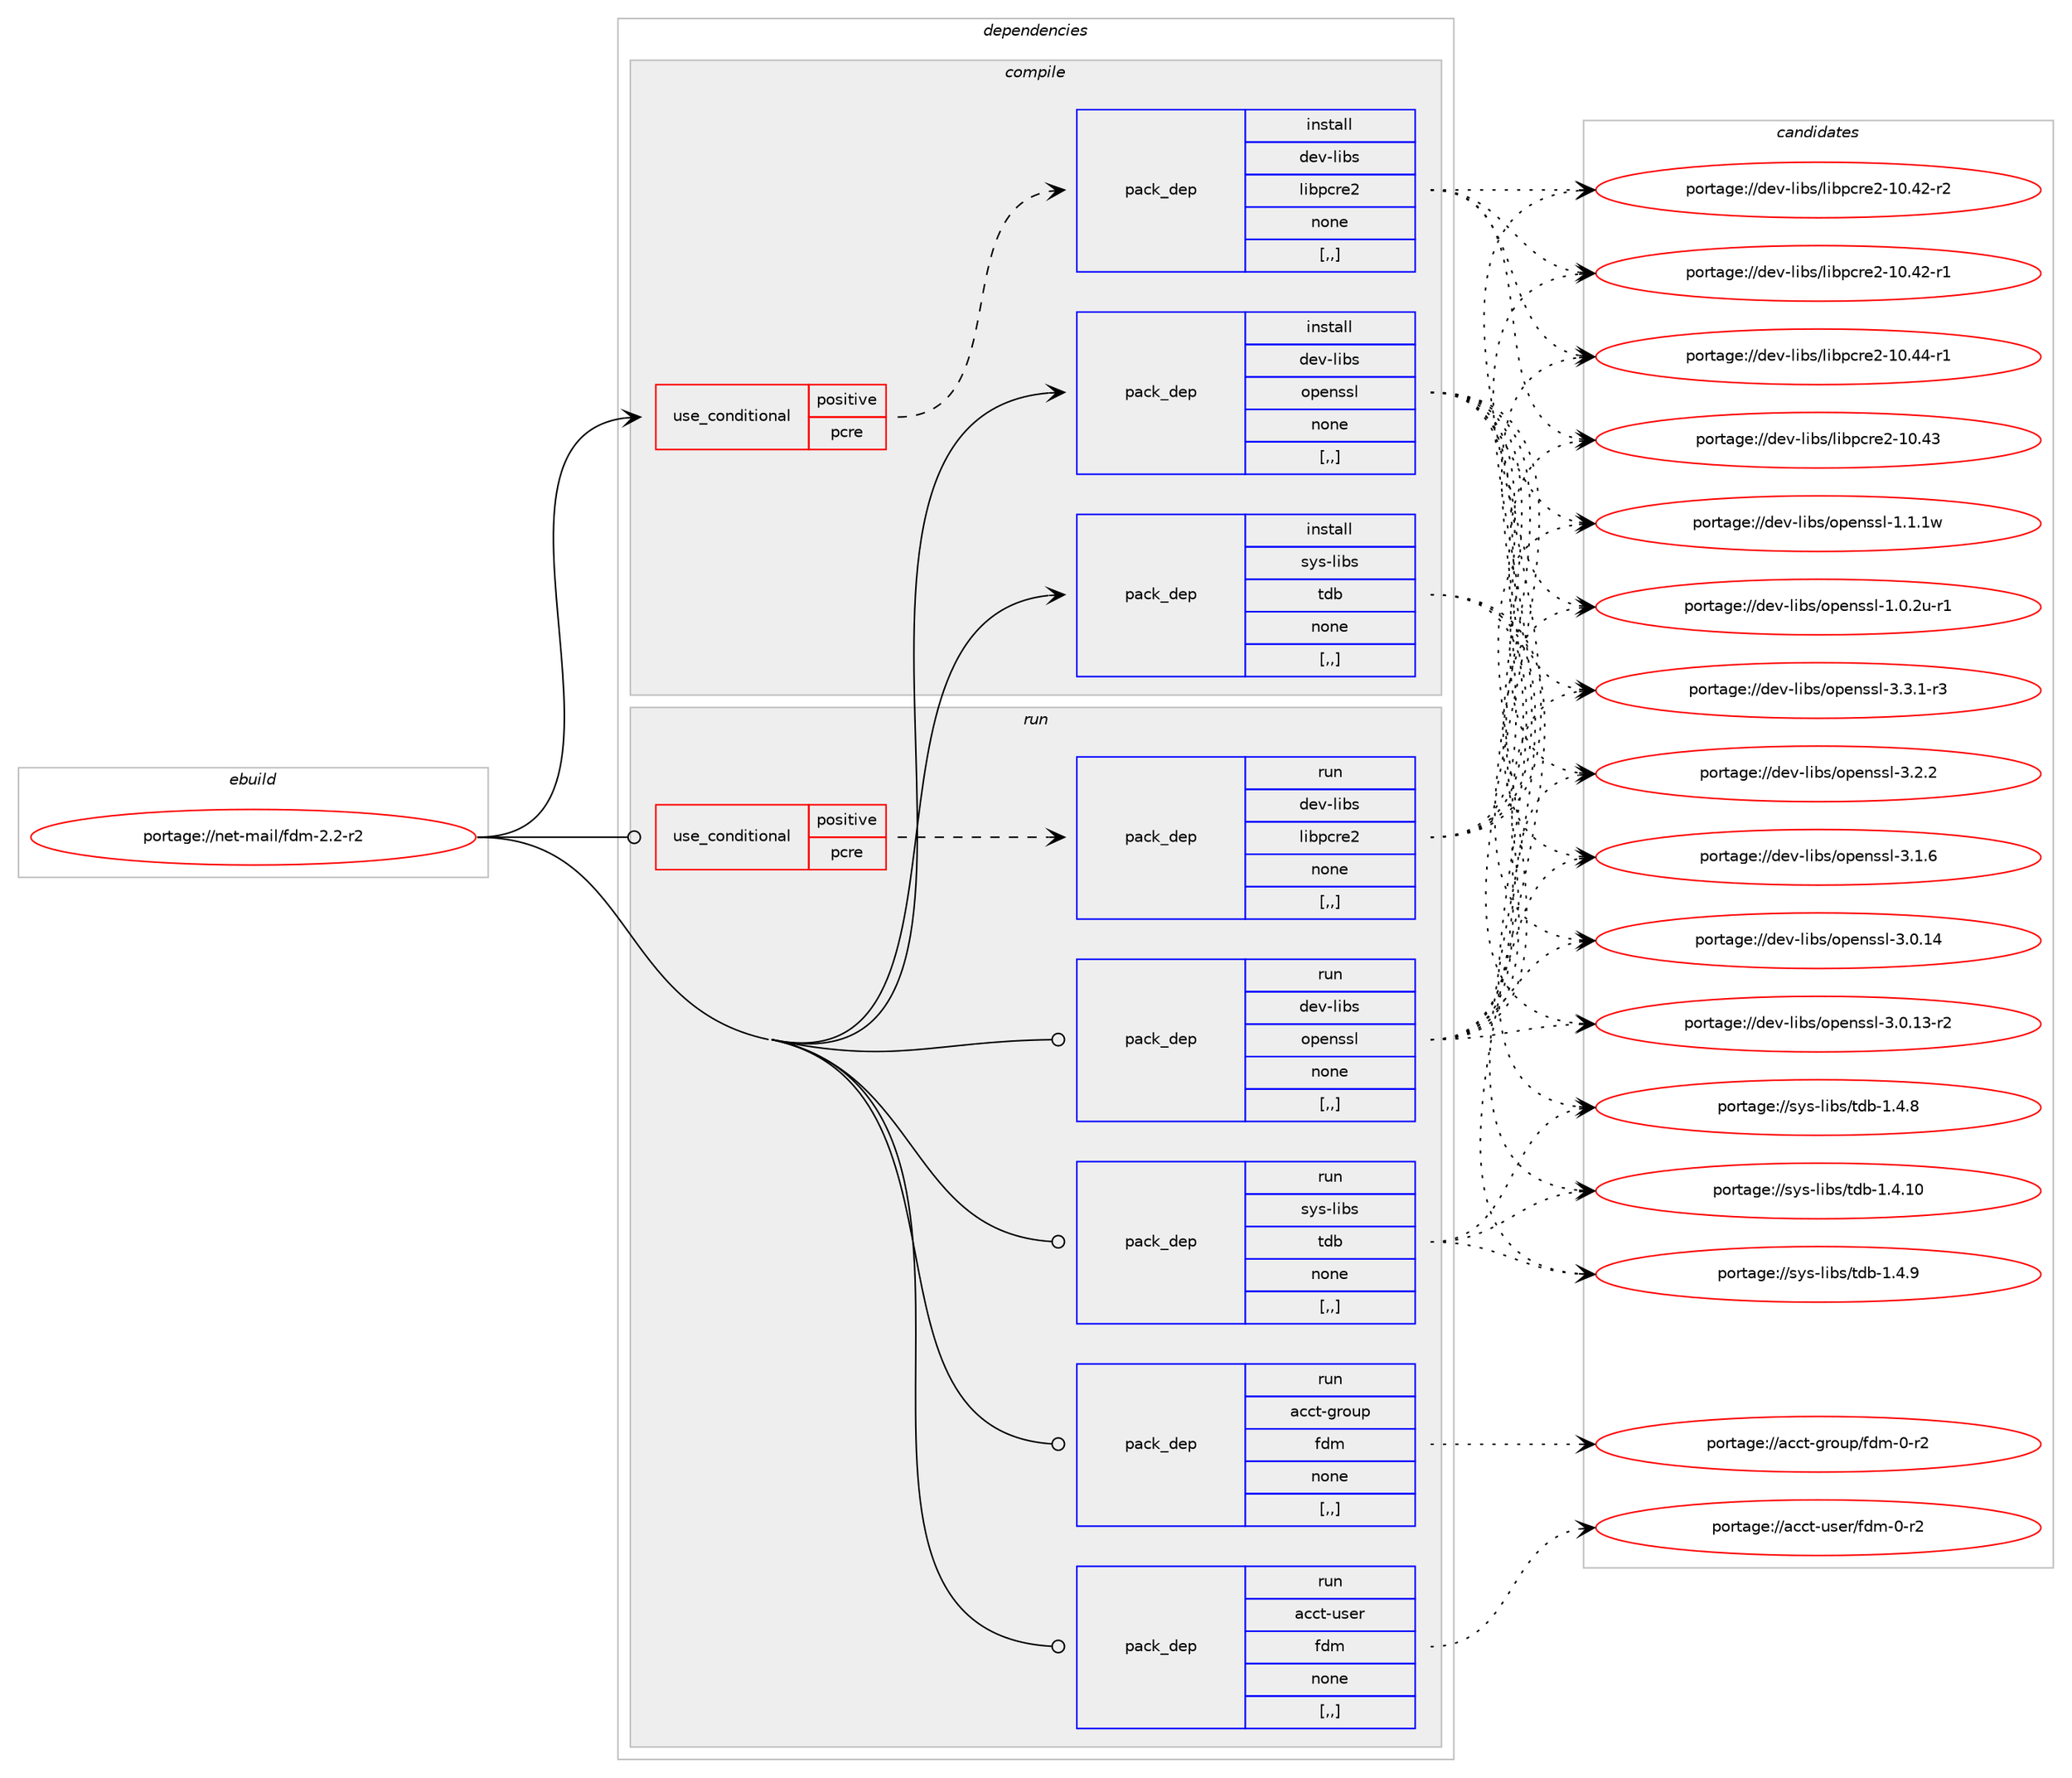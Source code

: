 digraph prolog {

# *************
# Graph options
# *************

newrank=true;
concentrate=true;
compound=true;
graph [rankdir=LR,fontname=Helvetica,fontsize=10,ranksep=1.5];#, ranksep=2.5, nodesep=0.2];
edge  [arrowhead=vee];
node  [fontname=Helvetica,fontsize=10];

# **********
# The ebuild
# **********

subgraph cluster_leftcol {
color=gray;
label=<<i>ebuild</i>>;
id [label="portage://net-mail/fdm-2.2-r2", color=red, width=4, href="../net-mail/fdm-2.2-r2.svg"];
}

# ****************
# The dependencies
# ****************

subgraph cluster_midcol {
color=gray;
label=<<i>dependencies</i>>;
subgraph cluster_compile {
fillcolor="#eeeeee";
style=filled;
label=<<i>compile</i>>;
subgraph cond229534 {
dependency875774 [label=<<TABLE BORDER="0" CELLBORDER="1" CELLSPACING="0" CELLPADDING="4"><TR><TD ROWSPAN="3" CELLPADDING="10">use_conditional</TD></TR><TR><TD>positive</TD></TR><TR><TD>pcre</TD></TR></TABLE>>, shape=none, color=red];
subgraph pack639807 {
dependency875775 [label=<<TABLE BORDER="0" CELLBORDER="1" CELLSPACING="0" CELLPADDING="4" WIDTH="220"><TR><TD ROWSPAN="6" CELLPADDING="30">pack_dep</TD></TR><TR><TD WIDTH="110">install</TD></TR><TR><TD>dev-libs</TD></TR><TR><TD>libpcre2</TD></TR><TR><TD>none</TD></TR><TR><TD>[,,]</TD></TR></TABLE>>, shape=none, color=blue];
}
dependency875774:e -> dependency875775:w [weight=20,style="dashed",arrowhead="vee"];
}
id:e -> dependency875774:w [weight=20,style="solid",arrowhead="vee"];
subgraph pack639808 {
dependency875776 [label=<<TABLE BORDER="0" CELLBORDER="1" CELLSPACING="0" CELLPADDING="4" WIDTH="220"><TR><TD ROWSPAN="6" CELLPADDING="30">pack_dep</TD></TR><TR><TD WIDTH="110">install</TD></TR><TR><TD>dev-libs</TD></TR><TR><TD>openssl</TD></TR><TR><TD>none</TD></TR><TR><TD>[,,]</TD></TR></TABLE>>, shape=none, color=blue];
}
id:e -> dependency875776:w [weight=20,style="solid",arrowhead="vee"];
subgraph pack639809 {
dependency875777 [label=<<TABLE BORDER="0" CELLBORDER="1" CELLSPACING="0" CELLPADDING="4" WIDTH="220"><TR><TD ROWSPAN="6" CELLPADDING="30">pack_dep</TD></TR><TR><TD WIDTH="110">install</TD></TR><TR><TD>sys-libs</TD></TR><TR><TD>tdb</TD></TR><TR><TD>none</TD></TR><TR><TD>[,,]</TD></TR></TABLE>>, shape=none, color=blue];
}
id:e -> dependency875777:w [weight=20,style="solid",arrowhead="vee"];
}
subgraph cluster_compileandrun {
fillcolor="#eeeeee";
style=filled;
label=<<i>compile and run</i>>;
}
subgraph cluster_run {
fillcolor="#eeeeee";
style=filled;
label=<<i>run</i>>;
subgraph cond229535 {
dependency875778 [label=<<TABLE BORDER="0" CELLBORDER="1" CELLSPACING="0" CELLPADDING="4"><TR><TD ROWSPAN="3" CELLPADDING="10">use_conditional</TD></TR><TR><TD>positive</TD></TR><TR><TD>pcre</TD></TR></TABLE>>, shape=none, color=red];
subgraph pack639810 {
dependency875779 [label=<<TABLE BORDER="0" CELLBORDER="1" CELLSPACING="0" CELLPADDING="4" WIDTH="220"><TR><TD ROWSPAN="6" CELLPADDING="30">pack_dep</TD></TR><TR><TD WIDTH="110">run</TD></TR><TR><TD>dev-libs</TD></TR><TR><TD>libpcre2</TD></TR><TR><TD>none</TD></TR><TR><TD>[,,]</TD></TR></TABLE>>, shape=none, color=blue];
}
dependency875778:e -> dependency875779:w [weight=20,style="dashed",arrowhead="vee"];
}
id:e -> dependency875778:w [weight=20,style="solid",arrowhead="odot"];
subgraph pack639811 {
dependency875780 [label=<<TABLE BORDER="0" CELLBORDER="1" CELLSPACING="0" CELLPADDING="4" WIDTH="220"><TR><TD ROWSPAN="6" CELLPADDING="30">pack_dep</TD></TR><TR><TD WIDTH="110">run</TD></TR><TR><TD>acct-group</TD></TR><TR><TD>fdm</TD></TR><TR><TD>none</TD></TR><TR><TD>[,,]</TD></TR></TABLE>>, shape=none, color=blue];
}
id:e -> dependency875780:w [weight=20,style="solid",arrowhead="odot"];
subgraph pack639812 {
dependency875781 [label=<<TABLE BORDER="0" CELLBORDER="1" CELLSPACING="0" CELLPADDING="4" WIDTH="220"><TR><TD ROWSPAN="6" CELLPADDING="30">pack_dep</TD></TR><TR><TD WIDTH="110">run</TD></TR><TR><TD>acct-user</TD></TR><TR><TD>fdm</TD></TR><TR><TD>none</TD></TR><TR><TD>[,,]</TD></TR></TABLE>>, shape=none, color=blue];
}
id:e -> dependency875781:w [weight=20,style="solid",arrowhead="odot"];
subgraph pack639813 {
dependency875782 [label=<<TABLE BORDER="0" CELLBORDER="1" CELLSPACING="0" CELLPADDING="4" WIDTH="220"><TR><TD ROWSPAN="6" CELLPADDING="30">pack_dep</TD></TR><TR><TD WIDTH="110">run</TD></TR><TR><TD>dev-libs</TD></TR><TR><TD>openssl</TD></TR><TR><TD>none</TD></TR><TR><TD>[,,]</TD></TR></TABLE>>, shape=none, color=blue];
}
id:e -> dependency875782:w [weight=20,style="solid",arrowhead="odot"];
subgraph pack639814 {
dependency875783 [label=<<TABLE BORDER="0" CELLBORDER="1" CELLSPACING="0" CELLPADDING="4" WIDTH="220"><TR><TD ROWSPAN="6" CELLPADDING="30">pack_dep</TD></TR><TR><TD WIDTH="110">run</TD></TR><TR><TD>sys-libs</TD></TR><TR><TD>tdb</TD></TR><TR><TD>none</TD></TR><TR><TD>[,,]</TD></TR></TABLE>>, shape=none, color=blue];
}
id:e -> dependency875783:w [weight=20,style="solid",arrowhead="odot"];
}
}

# **************
# The candidates
# **************

subgraph cluster_choices {
rank=same;
color=gray;
label=<<i>candidates</i>>;

subgraph choice639807 {
color=black;
nodesep=1;
choice1001011184510810598115471081059811299114101504549484652524511449 [label="portage://dev-libs/libpcre2-10.44-r1", color=red, width=4,href="../dev-libs/libpcre2-10.44-r1.svg"];
choice100101118451081059811547108105981129911410150454948465251 [label="portage://dev-libs/libpcre2-10.43", color=red, width=4,href="../dev-libs/libpcre2-10.43.svg"];
choice1001011184510810598115471081059811299114101504549484652504511450 [label="portage://dev-libs/libpcre2-10.42-r2", color=red, width=4,href="../dev-libs/libpcre2-10.42-r2.svg"];
choice1001011184510810598115471081059811299114101504549484652504511449 [label="portage://dev-libs/libpcre2-10.42-r1", color=red, width=4,href="../dev-libs/libpcre2-10.42-r1.svg"];
dependency875775:e -> choice1001011184510810598115471081059811299114101504549484652524511449:w [style=dotted,weight="100"];
dependency875775:e -> choice100101118451081059811547108105981129911410150454948465251:w [style=dotted,weight="100"];
dependency875775:e -> choice1001011184510810598115471081059811299114101504549484652504511450:w [style=dotted,weight="100"];
dependency875775:e -> choice1001011184510810598115471081059811299114101504549484652504511449:w [style=dotted,weight="100"];
}
subgraph choice639808 {
color=black;
nodesep=1;
choice1001011184510810598115471111121011101151151084551465146494511451 [label="portage://dev-libs/openssl-3.3.1-r3", color=red, width=4,href="../dev-libs/openssl-3.3.1-r3.svg"];
choice100101118451081059811547111112101110115115108455146504650 [label="portage://dev-libs/openssl-3.2.2", color=red, width=4,href="../dev-libs/openssl-3.2.2.svg"];
choice100101118451081059811547111112101110115115108455146494654 [label="portage://dev-libs/openssl-3.1.6", color=red, width=4,href="../dev-libs/openssl-3.1.6.svg"];
choice10010111845108105981154711111210111011511510845514648464952 [label="portage://dev-libs/openssl-3.0.14", color=red, width=4,href="../dev-libs/openssl-3.0.14.svg"];
choice100101118451081059811547111112101110115115108455146484649514511450 [label="portage://dev-libs/openssl-3.0.13-r2", color=red, width=4,href="../dev-libs/openssl-3.0.13-r2.svg"];
choice100101118451081059811547111112101110115115108454946494649119 [label="portage://dev-libs/openssl-1.1.1w", color=red, width=4,href="../dev-libs/openssl-1.1.1w.svg"];
choice1001011184510810598115471111121011101151151084549464846501174511449 [label="portage://dev-libs/openssl-1.0.2u-r1", color=red, width=4,href="../dev-libs/openssl-1.0.2u-r1.svg"];
dependency875776:e -> choice1001011184510810598115471111121011101151151084551465146494511451:w [style=dotted,weight="100"];
dependency875776:e -> choice100101118451081059811547111112101110115115108455146504650:w [style=dotted,weight="100"];
dependency875776:e -> choice100101118451081059811547111112101110115115108455146494654:w [style=dotted,weight="100"];
dependency875776:e -> choice10010111845108105981154711111210111011511510845514648464952:w [style=dotted,weight="100"];
dependency875776:e -> choice100101118451081059811547111112101110115115108455146484649514511450:w [style=dotted,weight="100"];
dependency875776:e -> choice100101118451081059811547111112101110115115108454946494649119:w [style=dotted,weight="100"];
dependency875776:e -> choice1001011184510810598115471111121011101151151084549464846501174511449:w [style=dotted,weight="100"];
}
subgraph choice639809 {
color=black;
nodesep=1;
choice1151211154510810598115471161009845494652464948 [label="portage://sys-libs/tdb-1.4.10", color=red, width=4,href="../sys-libs/tdb-1.4.10.svg"];
choice11512111545108105981154711610098454946524657 [label="portage://sys-libs/tdb-1.4.9", color=red, width=4,href="../sys-libs/tdb-1.4.9.svg"];
choice11512111545108105981154711610098454946524656 [label="portage://sys-libs/tdb-1.4.8", color=red, width=4,href="../sys-libs/tdb-1.4.8.svg"];
dependency875777:e -> choice1151211154510810598115471161009845494652464948:w [style=dotted,weight="100"];
dependency875777:e -> choice11512111545108105981154711610098454946524657:w [style=dotted,weight="100"];
dependency875777:e -> choice11512111545108105981154711610098454946524656:w [style=dotted,weight="100"];
}
subgraph choice639810 {
color=black;
nodesep=1;
choice1001011184510810598115471081059811299114101504549484652524511449 [label="portage://dev-libs/libpcre2-10.44-r1", color=red, width=4,href="../dev-libs/libpcre2-10.44-r1.svg"];
choice100101118451081059811547108105981129911410150454948465251 [label="portage://dev-libs/libpcre2-10.43", color=red, width=4,href="../dev-libs/libpcre2-10.43.svg"];
choice1001011184510810598115471081059811299114101504549484652504511450 [label="portage://dev-libs/libpcre2-10.42-r2", color=red, width=4,href="../dev-libs/libpcre2-10.42-r2.svg"];
choice1001011184510810598115471081059811299114101504549484652504511449 [label="portage://dev-libs/libpcre2-10.42-r1", color=red, width=4,href="../dev-libs/libpcre2-10.42-r1.svg"];
dependency875779:e -> choice1001011184510810598115471081059811299114101504549484652524511449:w [style=dotted,weight="100"];
dependency875779:e -> choice100101118451081059811547108105981129911410150454948465251:w [style=dotted,weight="100"];
dependency875779:e -> choice1001011184510810598115471081059811299114101504549484652504511450:w [style=dotted,weight="100"];
dependency875779:e -> choice1001011184510810598115471081059811299114101504549484652504511449:w [style=dotted,weight="100"];
}
subgraph choice639811 {
color=black;
nodesep=1;
choice979999116451031141111171124710210010945484511450 [label="portage://acct-group/fdm-0-r2", color=red, width=4,href="../acct-group/fdm-0-r2.svg"];
dependency875780:e -> choice979999116451031141111171124710210010945484511450:w [style=dotted,weight="100"];
}
subgraph choice639812 {
color=black;
nodesep=1;
choice979999116451171151011144710210010945484511450 [label="portage://acct-user/fdm-0-r2", color=red, width=4,href="../acct-user/fdm-0-r2.svg"];
dependency875781:e -> choice979999116451171151011144710210010945484511450:w [style=dotted,weight="100"];
}
subgraph choice639813 {
color=black;
nodesep=1;
choice1001011184510810598115471111121011101151151084551465146494511451 [label="portage://dev-libs/openssl-3.3.1-r3", color=red, width=4,href="../dev-libs/openssl-3.3.1-r3.svg"];
choice100101118451081059811547111112101110115115108455146504650 [label="portage://dev-libs/openssl-3.2.2", color=red, width=4,href="../dev-libs/openssl-3.2.2.svg"];
choice100101118451081059811547111112101110115115108455146494654 [label="portage://dev-libs/openssl-3.1.6", color=red, width=4,href="../dev-libs/openssl-3.1.6.svg"];
choice10010111845108105981154711111210111011511510845514648464952 [label="portage://dev-libs/openssl-3.0.14", color=red, width=4,href="../dev-libs/openssl-3.0.14.svg"];
choice100101118451081059811547111112101110115115108455146484649514511450 [label="portage://dev-libs/openssl-3.0.13-r2", color=red, width=4,href="../dev-libs/openssl-3.0.13-r2.svg"];
choice100101118451081059811547111112101110115115108454946494649119 [label="portage://dev-libs/openssl-1.1.1w", color=red, width=4,href="../dev-libs/openssl-1.1.1w.svg"];
choice1001011184510810598115471111121011101151151084549464846501174511449 [label="portage://dev-libs/openssl-1.0.2u-r1", color=red, width=4,href="../dev-libs/openssl-1.0.2u-r1.svg"];
dependency875782:e -> choice1001011184510810598115471111121011101151151084551465146494511451:w [style=dotted,weight="100"];
dependency875782:e -> choice100101118451081059811547111112101110115115108455146504650:w [style=dotted,weight="100"];
dependency875782:e -> choice100101118451081059811547111112101110115115108455146494654:w [style=dotted,weight="100"];
dependency875782:e -> choice10010111845108105981154711111210111011511510845514648464952:w [style=dotted,weight="100"];
dependency875782:e -> choice100101118451081059811547111112101110115115108455146484649514511450:w [style=dotted,weight="100"];
dependency875782:e -> choice100101118451081059811547111112101110115115108454946494649119:w [style=dotted,weight="100"];
dependency875782:e -> choice1001011184510810598115471111121011101151151084549464846501174511449:w [style=dotted,weight="100"];
}
subgraph choice639814 {
color=black;
nodesep=1;
choice1151211154510810598115471161009845494652464948 [label="portage://sys-libs/tdb-1.4.10", color=red, width=4,href="../sys-libs/tdb-1.4.10.svg"];
choice11512111545108105981154711610098454946524657 [label="portage://sys-libs/tdb-1.4.9", color=red, width=4,href="../sys-libs/tdb-1.4.9.svg"];
choice11512111545108105981154711610098454946524656 [label="portage://sys-libs/tdb-1.4.8", color=red, width=4,href="../sys-libs/tdb-1.4.8.svg"];
dependency875783:e -> choice1151211154510810598115471161009845494652464948:w [style=dotted,weight="100"];
dependency875783:e -> choice11512111545108105981154711610098454946524657:w [style=dotted,weight="100"];
dependency875783:e -> choice11512111545108105981154711610098454946524656:w [style=dotted,weight="100"];
}
}

}

